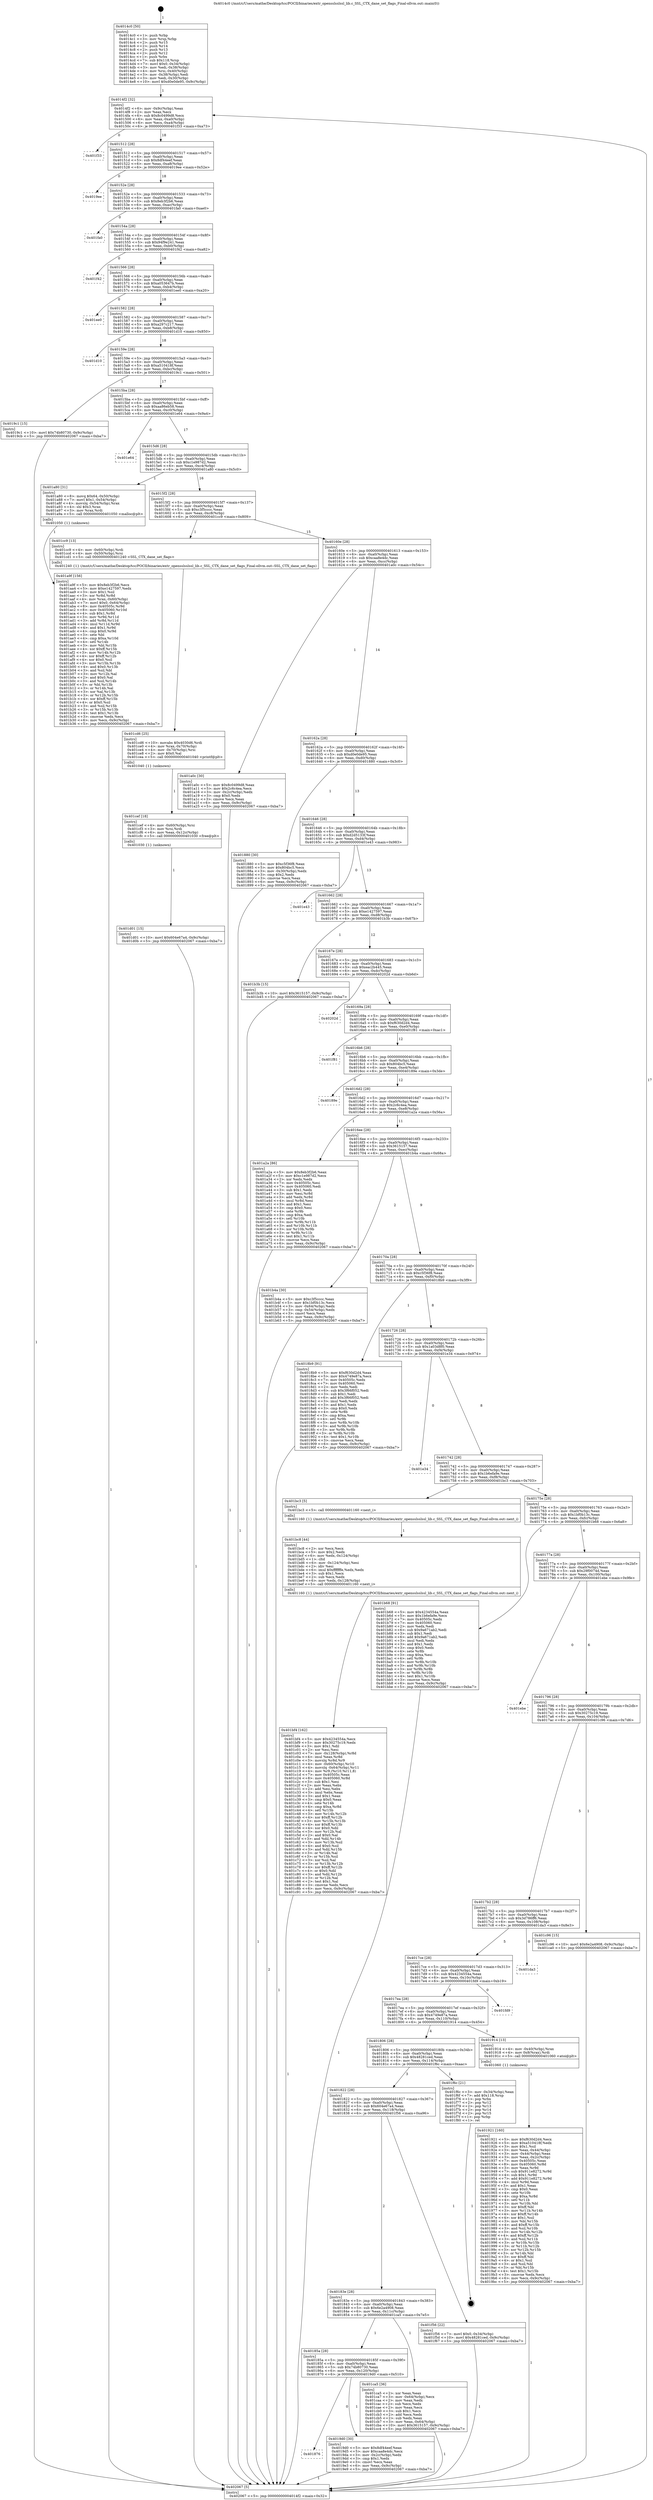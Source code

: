 digraph "0x4014c0" {
  label = "0x4014c0 (/mnt/c/Users/mathe/Desktop/tcc/POCII/binaries/extr_opensslsslssl_lib.c_SSL_CTX_dane_set_flags_Final-ollvm.out::main(0))"
  labelloc = "t"
  node[shape=record]

  Entry [label="",width=0.3,height=0.3,shape=circle,fillcolor=black,style=filled]
  "0x4014f2" [label="{
     0x4014f2 [32]\l
     | [instrs]\l
     &nbsp;&nbsp;0x4014f2 \<+6\>: mov -0x9c(%rbp),%eax\l
     &nbsp;&nbsp;0x4014f8 \<+2\>: mov %eax,%ecx\l
     &nbsp;&nbsp;0x4014fa \<+6\>: sub $0x8c0499d8,%ecx\l
     &nbsp;&nbsp;0x401500 \<+6\>: mov %eax,-0xa0(%rbp)\l
     &nbsp;&nbsp;0x401506 \<+6\>: mov %ecx,-0xa4(%rbp)\l
     &nbsp;&nbsp;0x40150c \<+6\>: je 0000000000401f33 \<main+0xa73\>\l
  }"]
  "0x401f33" [label="{
     0x401f33\l
  }", style=dashed]
  "0x401512" [label="{
     0x401512 [28]\l
     | [instrs]\l
     &nbsp;&nbsp;0x401512 \<+5\>: jmp 0000000000401517 \<main+0x57\>\l
     &nbsp;&nbsp;0x401517 \<+6\>: mov -0xa0(%rbp),%eax\l
     &nbsp;&nbsp;0x40151d \<+5\>: sub $0x8df44eef,%eax\l
     &nbsp;&nbsp;0x401522 \<+6\>: mov %eax,-0xa8(%rbp)\l
     &nbsp;&nbsp;0x401528 \<+6\>: je 00000000004019ee \<main+0x52e\>\l
  }"]
  Exit [label="",width=0.3,height=0.3,shape=circle,fillcolor=black,style=filled,peripheries=2]
  "0x4019ee" [label="{
     0x4019ee\l
  }", style=dashed]
  "0x40152e" [label="{
     0x40152e [28]\l
     | [instrs]\l
     &nbsp;&nbsp;0x40152e \<+5\>: jmp 0000000000401533 \<main+0x73\>\l
     &nbsp;&nbsp;0x401533 \<+6\>: mov -0xa0(%rbp),%eax\l
     &nbsp;&nbsp;0x401539 \<+5\>: sub $0x8eb3f2b6,%eax\l
     &nbsp;&nbsp;0x40153e \<+6\>: mov %eax,-0xac(%rbp)\l
     &nbsp;&nbsp;0x401544 \<+6\>: je 0000000000401fa0 \<main+0xae0\>\l
  }"]
  "0x401d01" [label="{
     0x401d01 [15]\l
     | [instrs]\l
     &nbsp;&nbsp;0x401d01 \<+10\>: movl $0x604e67a4,-0x9c(%rbp)\l
     &nbsp;&nbsp;0x401d0b \<+5\>: jmp 0000000000402067 \<main+0xba7\>\l
  }"]
  "0x401fa0" [label="{
     0x401fa0\l
  }", style=dashed]
  "0x40154a" [label="{
     0x40154a [28]\l
     | [instrs]\l
     &nbsp;&nbsp;0x40154a \<+5\>: jmp 000000000040154f \<main+0x8f\>\l
     &nbsp;&nbsp;0x40154f \<+6\>: mov -0xa0(%rbp),%eax\l
     &nbsp;&nbsp;0x401555 \<+5\>: sub $0x94f9e241,%eax\l
     &nbsp;&nbsp;0x40155a \<+6\>: mov %eax,-0xb0(%rbp)\l
     &nbsp;&nbsp;0x401560 \<+6\>: je 0000000000401f42 \<main+0xa82\>\l
  }"]
  "0x401cef" [label="{
     0x401cef [18]\l
     | [instrs]\l
     &nbsp;&nbsp;0x401cef \<+4\>: mov -0x60(%rbp),%rsi\l
     &nbsp;&nbsp;0x401cf3 \<+3\>: mov %rsi,%rdi\l
     &nbsp;&nbsp;0x401cf6 \<+6\>: mov %eax,-0x12c(%rbp)\l
     &nbsp;&nbsp;0x401cfc \<+5\>: call 0000000000401030 \<free@plt\>\l
     | [calls]\l
     &nbsp;&nbsp;0x401030 \{1\} (unknown)\l
  }"]
  "0x401f42" [label="{
     0x401f42\l
  }", style=dashed]
  "0x401566" [label="{
     0x401566 [28]\l
     | [instrs]\l
     &nbsp;&nbsp;0x401566 \<+5\>: jmp 000000000040156b \<main+0xab\>\l
     &nbsp;&nbsp;0x40156b \<+6\>: mov -0xa0(%rbp),%eax\l
     &nbsp;&nbsp;0x401571 \<+5\>: sub $0xa053647b,%eax\l
     &nbsp;&nbsp;0x401576 \<+6\>: mov %eax,-0xb4(%rbp)\l
     &nbsp;&nbsp;0x40157c \<+6\>: je 0000000000401ee0 \<main+0xa20\>\l
  }"]
  "0x401cd6" [label="{
     0x401cd6 [25]\l
     | [instrs]\l
     &nbsp;&nbsp;0x401cd6 \<+10\>: movabs $0x4030d6,%rdi\l
     &nbsp;&nbsp;0x401ce0 \<+4\>: mov %rax,-0x70(%rbp)\l
     &nbsp;&nbsp;0x401ce4 \<+4\>: mov -0x70(%rbp),%rsi\l
     &nbsp;&nbsp;0x401ce8 \<+2\>: mov $0x0,%al\l
     &nbsp;&nbsp;0x401cea \<+5\>: call 0000000000401040 \<printf@plt\>\l
     | [calls]\l
     &nbsp;&nbsp;0x401040 \{1\} (unknown)\l
  }"]
  "0x401ee0" [label="{
     0x401ee0\l
  }", style=dashed]
  "0x401582" [label="{
     0x401582 [28]\l
     | [instrs]\l
     &nbsp;&nbsp;0x401582 \<+5\>: jmp 0000000000401587 \<main+0xc7\>\l
     &nbsp;&nbsp;0x401587 \<+6\>: mov -0xa0(%rbp),%eax\l
     &nbsp;&nbsp;0x40158d \<+5\>: sub $0xa297c217,%eax\l
     &nbsp;&nbsp;0x401592 \<+6\>: mov %eax,-0xb8(%rbp)\l
     &nbsp;&nbsp;0x401598 \<+6\>: je 0000000000401d10 \<main+0x850\>\l
  }"]
  "0x401bf4" [label="{
     0x401bf4 [162]\l
     | [instrs]\l
     &nbsp;&nbsp;0x401bf4 \<+5\>: mov $0x4234554a,%ecx\l
     &nbsp;&nbsp;0x401bf9 \<+5\>: mov $0x30275c19,%edx\l
     &nbsp;&nbsp;0x401bfe \<+3\>: mov $0x1,%dil\l
     &nbsp;&nbsp;0x401c01 \<+2\>: xor %esi,%esi\l
     &nbsp;&nbsp;0x401c03 \<+7\>: mov -0x128(%rbp),%r8d\l
     &nbsp;&nbsp;0x401c0a \<+4\>: imul %eax,%r8d\l
     &nbsp;&nbsp;0x401c0e \<+3\>: movslq %r8d,%r9\l
     &nbsp;&nbsp;0x401c11 \<+4\>: mov -0x60(%rbp),%r10\l
     &nbsp;&nbsp;0x401c15 \<+4\>: movslq -0x64(%rbp),%r11\l
     &nbsp;&nbsp;0x401c19 \<+4\>: mov %r9,(%r10,%r11,8)\l
     &nbsp;&nbsp;0x401c1d \<+7\>: mov 0x40505c,%eax\l
     &nbsp;&nbsp;0x401c24 \<+8\>: mov 0x405060,%r8d\l
     &nbsp;&nbsp;0x401c2c \<+3\>: sub $0x1,%esi\l
     &nbsp;&nbsp;0x401c2f \<+2\>: mov %eax,%ebx\l
     &nbsp;&nbsp;0x401c31 \<+2\>: add %esi,%ebx\l
     &nbsp;&nbsp;0x401c33 \<+3\>: imul %ebx,%eax\l
     &nbsp;&nbsp;0x401c36 \<+3\>: and $0x1,%eax\l
     &nbsp;&nbsp;0x401c39 \<+3\>: cmp $0x0,%eax\l
     &nbsp;&nbsp;0x401c3c \<+4\>: sete %r14b\l
     &nbsp;&nbsp;0x401c40 \<+4\>: cmp $0xa,%r8d\l
     &nbsp;&nbsp;0x401c44 \<+4\>: setl %r15b\l
     &nbsp;&nbsp;0x401c48 \<+3\>: mov %r14b,%r12b\l
     &nbsp;&nbsp;0x401c4b \<+4\>: xor $0xff,%r12b\l
     &nbsp;&nbsp;0x401c4f \<+3\>: mov %r15b,%r13b\l
     &nbsp;&nbsp;0x401c52 \<+4\>: xor $0xff,%r13b\l
     &nbsp;&nbsp;0x401c56 \<+4\>: xor $0x0,%dil\l
     &nbsp;&nbsp;0x401c5a \<+3\>: mov %r12b,%al\l
     &nbsp;&nbsp;0x401c5d \<+2\>: and $0x0,%al\l
     &nbsp;&nbsp;0x401c5f \<+3\>: and %dil,%r14b\l
     &nbsp;&nbsp;0x401c62 \<+3\>: mov %r13b,%sil\l
     &nbsp;&nbsp;0x401c65 \<+4\>: and $0x0,%sil\l
     &nbsp;&nbsp;0x401c69 \<+3\>: and %dil,%r15b\l
     &nbsp;&nbsp;0x401c6c \<+3\>: or %r14b,%al\l
     &nbsp;&nbsp;0x401c6f \<+3\>: or %r15b,%sil\l
     &nbsp;&nbsp;0x401c72 \<+3\>: xor %sil,%al\l
     &nbsp;&nbsp;0x401c75 \<+3\>: or %r13b,%r12b\l
     &nbsp;&nbsp;0x401c78 \<+4\>: xor $0xff,%r12b\l
     &nbsp;&nbsp;0x401c7c \<+4\>: or $0x0,%dil\l
     &nbsp;&nbsp;0x401c80 \<+3\>: and %dil,%r12b\l
     &nbsp;&nbsp;0x401c83 \<+3\>: or %r12b,%al\l
     &nbsp;&nbsp;0x401c86 \<+2\>: test $0x1,%al\l
     &nbsp;&nbsp;0x401c88 \<+3\>: cmovne %edx,%ecx\l
     &nbsp;&nbsp;0x401c8b \<+6\>: mov %ecx,-0x9c(%rbp)\l
     &nbsp;&nbsp;0x401c91 \<+5\>: jmp 0000000000402067 \<main+0xba7\>\l
  }"]
  "0x401d10" [label="{
     0x401d10\l
  }", style=dashed]
  "0x40159e" [label="{
     0x40159e [28]\l
     | [instrs]\l
     &nbsp;&nbsp;0x40159e \<+5\>: jmp 00000000004015a3 \<main+0xe3\>\l
     &nbsp;&nbsp;0x4015a3 \<+6\>: mov -0xa0(%rbp),%eax\l
     &nbsp;&nbsp;0x4015a9 \<+5\>: sub $0xa510418f,%eax\l
     &nbsp;&nbsp;0x4015ae \<+6\>: mov %eax,-0xbc(%rbp)\l
     &nbsp;&nbsp;0x4015b4 \<+6\>: je 00000000004019c1 \<main+0x501\>\l
  }"]
  "0x401bc8" [label="{
     0x401bc8 [44]\l
     | [instrs]\l
     &nbsp;&nbsp;0x401bc8 \<+2\>: xor %ecx,%ecx\l
     &nbsp;&nbsp;0x401bca \<+5\>: mov $0x2,%edx\l
     &nbsp;&nbsp;0x401bcf \<+6\>: mov %edx,-0x124(%rbp)\l
     &nbsp;&nbsp;0x401bd5 \<+1\>: cltd\l
     &nbsp;&nbsp;0x401bd6 \<+6\>: mov -0x124(%rbp),%esi\l
     &nbsp;&nbsp;0x401bdc \<+2\>: idiv %esi\l
     &nbsp;&nbsp;0x401bde \<+6\>: imul $0xfffffffe,%edx,%edx\l
     &nbsp;&nbsp;0x401be4 \<+3\>: sub $0x1,%ecx\l
     &nbsp;&nbsp;0x401be7 \<+2\>: sub %ecx,%edx\l
     &nbsp;&nbsp;0x401be9 \<+6\>: mov %edx,-0x128(%rbp)\l
     &nbsp;&nbsp;0x401bef \<+5\>: call 0000000000401160 \<next_i\>\l
     | [calls]\l
     &nbsp;&nbsp;0x401160 \{1\} (/mnt/c/Users/mathe/Desktop/tcc/POCII/binaries/extr_opensslsslssl_lib.c_SSL_CTX_dane_set_flags_Final-ollvm.out::next_i)\l
  }"]
  "0x4019c1" [label="{
     0x4019c1 [15]\l
     | [instrs]\l
     &nbsp;&nbsp;0x4019c1 \<+10\>: movl $0x74b80730,-0x9c(%rbp)\l
     &nbsp;&nbsp;0x4019cb \<+5\>: jmp 0000000000402067 \<main+0xba7\>\l
  }"]
  "0x4015ba" [label="{
     0x4015ba [28]\l
     | [instrs]\l
     &nbsp;&nbsp;0x4015ba \<+5\>: jmp 00000000004015bf \<main+0xff\>\l
     &nbsp;&nbsp;0x4015bf \<+6\>: mov -0xa0(%rbp),%eax\l
     &nbsp;&nbsp;0x4015c5 \<+5\>: sub $0xaa86eb58,%eax\l
     &nbsp;&nbsp;0x4015ca \<+6\>: mov %eax,-0xc0(%rbp)\l
     &nbsp;&nbsp;0x4015d0 \<+6\>: je 0000000000401e64 \<main+0x9a4\>\l
  }"]
  "0x401a9f" [label="{
     0x401a9f [156]\l
     | [instrs]\l
     &nbsp;&nbsp;0x401a9f \<+5\>: mov $0x8eb3f2b6,%ecx\l
     &nbsp;&nbsp;0x401aa4 \<+5\>: mov $0xe1427597,%edx\l
     &nbsp;&nbsp;0x401aa9 \<+3\>: mov $0x1,%sil\l
     &nbsp;&nbsp;0x401aac \<+3\>: xor %r8d,%r8d\l
     &nbsp;&nbsp;0x401aaf \<+4\>: mov %rax,-0x60(%rbp)\l
     &nbsp;&nbsp;0x401ab3 \<+7\>: movl $0x0,-0x64(%rbp)\l
     &nbsp;&nbsp;0x401aba \<+8\>: mov 0x40505c,%r9d\l
     &nbsp;&nbsp;0x401ac2 \<+8\>: mov 0x405060,%r10d\l
     &nbsp;&nbsp;0x401aca \<+4\>: sub $0x1,%r8d\l
     &nbsp;&nbsp;0x401ace \<+3\>: mov %r9d,%r11d\l
     &nbsp;&nbsp;0x401ad1 \<+3\>: add %r8d,%r11d\l
     &nbsp;&nbsp;0x401ad4 \<+4\>: imul %r11d,%r9d\l
     &nbsp;&nbsp;0x401ad8 \<+4\>: and $0x1,%r9d\l
     &nbsp;&nbsp;0x401adc \<+4\>: cmp $0x0,%r9d\l
     &nbsp;&nbsp;0x401ae0 \<+3\>: sete %bl\l
     &nbsp;&nbsp;0x401ae3 \<+4\>: cmp $0xa,%r10d\l
     &nbsp;&nbsp;0x401ae7 \<+4\>: setl %r14b\l
     &nbsp;&nbsp;0x401aeb \<+3\>: mov %bl,%r15b\l
     &nbsp;&nbsp;0x401aee \<+4\>: xor $0xff,%r15b\l
     &nbsp;&nbsp;0x401af2 \<+3\>: mov %r14b,%r12b\l
     &nbsp;&nbsp;0x401af5 \<+4\>: xor $0xff,%r12b\l
     &nbsp;&nbsp;0x401af9 \<+4\>: xor $0x0,%sil\l
     &nbsp;&nbsp;0x401afd \<+3\>: mov %r15b,%r13b\l
     &nbsp;&nbsp;0x401b00 \<+4\>: and $0x0,%r13b\l
     &nbsp;&nbsp;0x401b04 \<+3\>: and %sil,%bl\l
     &nbsp;&nbsp;0x401b07 \<+3\>: mov %r12b,%al\l
     &nbsp;&nbsp;0x401b0a \<+2\>: and $0x0,%al\l
     &nbsp;&nbsp;0x401b0c \<+3\>: and %sil,%r14b\l
     &nbsp;&nbsp;0x401b0f \<+3\>: or %bl,%r13b\l
     &nbsp;&nbsp;0x401b12 \<+3\>: or %r14b,%al\l
     &nbsp;&nbsp;0x401b15 \<+3\>: xor %al,%r13b\l
     &nbsp;&nbsp;0x401b18 \<+3\>: or %r12b,%r15b\l
     &nbsp;&nbsp;0x401b1b \<+4\>: xor $0xff,%r15b\l
     &nbsp;&nbsp;0x401b1f \<+4\>: or $0x0,%sil\l
     &nbsp;&nbsp;0x401b23 \<+3\>: and %sil,%r15b\l
     &nbsp;&nbsp;0x401b26 \<+3\>: or %r15b,%r13b\l
     &nbsp;&nbsp;0x401b29 \<+4\>: test $0x1,%r13b\l
     &nbsp;&nbsp;0x401b2d \<+3\>: cmovne %edx,%ecx\l
     &nbsp;&nbsp;0x401b30 \<+6\>: mov %ecx,-0x9c(%rbp)\l
     &nbsp;&nbsp;0x401b36 \<+5\>: jmp 0000000000402067 \<main+0xba7\>\l
  }"]
  "0x401e64" [label="{
     0x401e64\l
  }", style=dashed]
  "0x4015d6" [label="{
     0x4015d6 [28]\l
     | [instrs]\l
     &nbsp;&nbsp;0x4015d6 \<+5\>: jmp 00000000004015db \<main+0x11b\>\l
     &nbsp;&nbsp;0x4015db \<+6\>: mov -0xa0(%rbp),%eax\l
     &nbsp;&nbsp;0x4015e1 \<+5\>: sub $0xc1e987d2,%eax\l
     &nbsp;&nbsp;0x4015e6 \<+6\>: mov %eax,-0xc4(%rbp)\l
     &nbsp;&nbsp;0x4015ec \<+6\>: je 0000000000401a80 \<main+0x5c0\>\l
  }"]
  "0x401876" [label="{
     0x401876\l
  }", style=dashed]
  "0x401a80" [label="{
     0x401a80 [31]\l
     | [instrs]\l
     &nbsp;&nbsp;0x401a80 \<+8\>: movq $0x64,-0x50(%rbp)\l
     &nbsp;&nbsp;0x401a88 \<+7\>: movl $0x1,-0x54(%rbp)\l
     &nbsp;&nbsp;0x401a8f \<+4\>: movslq -0x54(%rbp),%rax\l
     &nbsp;&nbsp;0x401a93 \<+4\>: shl $0x3,%rax\l
     &nbsp;&nbsp;0x401a97 \<+3\>: mov %rax,%rdi\l
     &nbsp;&nbsp;0x401a9a \<+5\>: call 0000000000401050 \<malloc@plt\>\l
     | [calls]\l
     &nbsp;&nbsp;0x401050 \{1\} (unknown)\l
  }"]
  "0x4015f2" [label="{
     0x4015f2 [28]\l
     | [instrs]\l
     &nbsp;&nbsp;0x4015f2 \<+5\>: jmp 00000000004015f7 \<main+0x137\>\l
     &nbsp;&nbsp;0x4015f7 \<+6\>: mov -0xa0(%rbp),%eax\l
     &nbsp;&nbsp;0x4015fd \<+5\>: sub $0xc3f5cccc,%eax\l
     &nbsp;&nbsp;0x401602 \<+6\>: mov %eax,-0xc8(%rbp)\l
     &nbsp;&nbsp;0x401608 \<+6\>: je 0000000000401cc9 \<main+0x809\>\l
  }"]
  "0x4019d0" [label="{
     0x4019d0 [30]\l
     | [instrs]\l
     &nbsp;&nbsp;0x4019d0 \<+5\>: mov $0x8df44eef,%eax\l
     &nbsp;&nbsp;0x4019d5 \<+5\>: mov $0xcaa8e4dc,%ecx\l
     &nbsp;&nbsp;0x4019da \<+3\>: mov -0x2c(%rbp),%edx\l
     &nbsp;&nbsp;0x4019dd \<+3\>: cmp $0x1,%edx\l
     &nbsp;&nbsp;0x4019e0 \<+3\>: cmovl %ecx,%eax\l
     &nbsp;&nbsp;0x4019e3 \<+6\>: mov %eax,-0x9c(%rbp)\l
     &nbsp;&nbsp;0x4019e9 \<+5\>: jmp 0000000000402067 \<main+0xba7\>\l
  }"]
  "0x401cc9" [label="{
     0x401cc9 [13]\l
     | [instrs]\l
     &nbsp;&nbsp;0x401cc9 \<+4\>: mov -0x60(%rbp),%rdi\l
     &nbsp;&nbsp;0x401ccd \<+4\>: mov -0x50(%rbp),%rsi\l
     &nbsp;&nbsp;0x401cd1 \<+5\>: call 0000000000401240 \<SSL_CTX_dane_set_flags\>\l
     | [calls]\l
     &nbsp;&nbsp;0x401240 \{1\} (/mnt/c/Users/mathe/Desktop/tcc/POCII/binaries/extr_opensslsslssl_lib.c_SSL_CTX_dane_set_flags_Final-ollvm.out::SSL_CTX_dane_set_flags)\l
  }"]
  "0x40160e" [label="{
     0x40160e [28]\l
     | [instrs]\l
     &nbsp;&nbsp;0x40160e \<+5\>: jmp 0000000000401613 \<main+0x153\>\l
     &nbsp;&nbsp;0x401613 \<+6\>: mov -0xa0(%rbp),%eax\l
     &nbsp;&nbsp;0x401619 \<+5\>: sub $0xcaa8e4dc,%eax\l
     &nbsp;&nbsp;0x40161e \<+6\>: mov %eax,-0xcc(%rbp)\l
     &nbsp;&nbsp;0x401624 \<+6\>: je 0000000000401a0c \<main+0x54c\>\l
  }"]
  "0x40185a" [label="{
     0x40185a [28]\l
     | [instrs]\l
     &nbsp;&nbsp;0x40185a \<+5\>: jmp 000000000040185f \<main+0x39f\>\l
     &nbsp;&nbsp;0x40185f \<+6\>: mov -0xa0(%rbp),%eax\l
     &nbsp;&nbsp;0x401865 \<+5\>: sub $0x74b80730,%eax\l
     &nbsp;&nbsp;0x40186a \<+6\>: mov %eax,-0x120(%rbp)\l
     &nbsp;&nbsp;0x401870 \<+6\>: je 00000000004019d0 \<main+0x510\>\l
  }"]
  "0x401a0c" [label="{
     0x401a0c [30]\l
     | [instrs]\l
     &nbsp;&nbsp;0x401a0c \<+5\>: mov $0x8c0499d8,%eax\l
     &nbsp;&nbsp;0x401a11 \<+5\>: mov $0x2c6c4ea,%ecx\l
     &nbsp;&nbsp;0x401a16 \<+3\>: mov -0x2c(%rbp),%edx\l
     &nbsp;&nbsp;0x401a19 \<+3\>: cmp $0x0,%edx\l
     &nbsp;&nbsp;0x401a1c \<+3\>: cmove %ecx,%eax\l
     &nbsp;&nbsp;0x401a1f \<+6\>: mov %eax,-0x9c(%rbp)\l
     &nbsp;&nbsp;0x401a25 \<+5\>: jmp 0000000000402067 \<main+0xba7\>\l
  }"]
  "0x40162a" [label="{
     0x40162a [28]\l
     | [instrs]\l
     &nbsp;&nbsp;0x40162a \<+5\>: jmp 000000000040162f \<main+0x16f\>\l
     &nbsp;&nbsp;0x40162f \<+6\>: mov -0xa0(%rbp),%eax\l
     &nbsp;&nbsp;0x401635 \<+5\>: sub $0xd0e0de95,%eax\l
     &nbsp;&nbsp;0x40163a \<+6\>: mov %eax,-0xd0(%rbp)\l
     &nbsp;&nbsp;0x401640 \<+6\>: je 0000000000401880 \<main+0x3c0\>\l
  }"]
  "0x401ca5" [label="{
     0x401ca5 [36]\l
     | [instrs]\l
     &nbsp;&nbsp;0x401ca5 \<+2\>: xor %eax,%eax\l
     &nbsp;&nbsp;0x401ca7 \<+3\>: mov -0x64(%rbp),%ecx\l
     &nbsp;&nbsp;0x401caa \<+2\>: mov %eax,%edx\l
     &nbsp;&nbsp;0x401cac \<+2\>: sub %ecx,%edx\l
     &nbsp;&nbsp;0x401cae \<+2\>: mov %eax,%ecx\l
     &nbsp;&nbsp;0x401cb0 \<+3\>: sub $0x1,%ecx\l
     &nbsp;&nbsp;0x401cb3 \<+2\>: add %ecx,%edx\l
     &nbsp;&nbsp;0x401cb5 \<+2\>: sub %edx,%eax\l
     &nbsp;&nbsp;0x401cb7 \<+3\>: mov %eax,-0x64(%rbp)\l
     &nbsp;&nbsp;0x401cba \<+10\>: movl $0x3615157,-0x9c(%rbp)\l
     &nbsp;&nbsp;0x401cc4 \<+5\>: jmp 0000000000402067 \<main+0xba7\>\l
  }"]
  "0x401880" [label="{
     0x401880 [30]\l
     | [instrs]\l
     &nbsp;&nbsp;0x401880 \<+5\>: mov $0xc5f36f8,%eax\l
     &nbsp;&nbsp;0x401885 \<+5\>: mov $0x804bc5,%ecx\l
     &nbsp;&nbsp;0x40188a \<+3\>: mov -0x30(%rbp),%edx\l
     &nbsp;&nbsp;0x40188d \<+3\>: cmp $0x2,%edx\l
     &nbsp;&nbsp;0x401890 \<+3\>: cmovne %ecx,%eax\l
     &nbsp;&nbsp;0x401893 \<+6\>: mov %eax,-0x9c(%rbp)\l
     &nbsp;&nbsp;0x401899 \<+5\>: jmp 0000000000402067 \<main+0xba7\>\l
  }"]
  "0x401646" [label="{
     0x401646 [28]\l
     | [instrs]\l
     &nbsp;&nbsp;0x401646 \<+5\>: jmp 000000000040164b \<main+0x18b\>\l
     &nbsp;&nbsp;0x40164b \<+6\>: mov -0xa0(%rbp),%eax\l
     &nbsp;&nbsp;0x401651 \<+5\>: sub $0xd2d5133f,%eax\l
     &nbsp;&nbsp;0x401656 \<+6\>: mov %eax,-0xd4(%rbp)\l
     &nbsp;&nbsp;0x40165c \<+6\>: je 0000000000401e43 \<main+0x983\>\l
  }"]
  "0x402067" [label="{
     0x402067 [5]\l
     | [instrs]\l
     &nbsp;&nbsp;0x402067 \<+5\>: jmp 00000000004014f2 \<main+0x32\>\l
  }"]
  "0x4014c0" [label="{
     0x4014c0 [50]\l
     | [instrs]\l
     &nbsp;&nbsp;0x4014c0 \<+1\>: push %rbp\l
     &nbsp;&nbsp;0x4014c1 \<+3\>: mov %rsp,%rbp\l
     &nbsp;&nbsp;0x4014c4 \<+2\>: push %r15\l
     &nbsp;&nbsp;0x4014c6 \<+2\>: push %r14\l
     &nbsp;&nbsp;0x4014c8 \<+2\>: push %r13\l
     &nbsp;&nbsp;0x4014ca \<+2\>: push %r12\l
     &nbsp;&nbsp;0x4014cc \<+1\>: push %rbx\l
     &nbsp;&nbsp;0x4014cd \<+7\>: sub $0x118,%rsp\l
     &nbsp;&nbsp;0x4014d4 \<+7\>: movl $0x0,-0x34(%rbp)\l
     &nbsp;&nbsp;0x4014db \<+3\>: mov %edi,-0x38(%rbp)\l
     &nbsp;&nbsp;0x4014de \<+4\>: mov %rsi,-0x40(%rbp)\l
     &nbsp;&nbsp;0x4014e2 \<+3\>: mov -0x38(%rbp),%edi\l
     &nbsp;&nbsp;0x4014e5 \<+3\>: mov %edi,-0x30(%rbp)\l
     &nbsp;&nbsp;0x4014e8 \<+10\>: movl $0xd0e0de95,-0x9c(%rbp)\l
  }"]
  "0x40183e" [label="{
     0x40183e [28]\l
     | [instrs]\l
     &nbsp;&nbsp;0x40183e \<+5\>: jmp 0000000000401843 \<main+0x383\>\l
     &nbsp;&nbsp;0x401843 \<+6\>: mov -0xa0(%rbp),%eax\l
     &nbsp;&nbsp;0x401849 \<+5\>: sub $0x6e2a4908,%eax\l
     &nbsp;&nbsp;0x40184e \<+6\>: mov %eax,-0x11c(%rbp)\l
     &nbsp;&nbsp;0x401854 \<+6\>: je 0000000000401ca5 \<main+0x7e5\>\l
  }"]
  "0x401e43" [label="{
     0x401e43\l
  }", style=dashed]
  "0x401662" [label="{
     0x401662 [28]\l
     | [instrs]\l
     &nbsp;&nbsp;0x401662 \<+5\>: jmp 0000000000401667 \<main+0x1a7\>\l
     &nbsp;&nbsp;0x401667 \<+6\>: mov -0xa0(%rbp),%eax\l
     &nbsp;&nbsp;0x40166d \<+5\>: sub $0xe1427597,%eax\l
     &nbsp;&nbsp;0x401672 \<+6\>: mov %eax,-0xd8(%rbp)\l
     &nbsp;&nbsp;0x401678 \<+6\>: je 0000000000401b3b \<main+0x67b\>\l
  }"]
  "0x401f56" [label="{
     0x401f56 [22]\l
     | [instrs]\l
     &nbsp;&nbsp;0x401f56 \<+7\>: movl $0x0,-0x34(%rbp)\l
     &nbsp;&nbsp;0x401f5d \<+10\>: movl $0x48281ced,-0x9c(%rbp)\l
     &nbsp;&nbsp;0x401f67 \<+5\>: jmp 0000000000402067 \<main+0xba7\>\l
  }"]
  "0x401b3b" [label="{
     0x401b3b [15]\l
     | [instrs]\l
     &nbsp;&nbsp;0x401b3b \<+10\>: movl $0x3615157,-0x9c(%rbp)\l
     &nbsp;&nbsp;0x401b45 \<+5\>: jmp 0000000000402067 \<main+0xba7\>\l
  }"]
  "0x40167e" [label="{
     0x40167e [28]\l
     | [instrs]\l
     &nbsp;&nbsp;0x40167e \<+5\>: jmp 0000000000401683 \<main+0x1c3\>\l
     &nbsp;&nbsp;0x401683 \<+6\>: mov -0xa0(%rbp),%eax\l
     &nbsp;&nbsp;0x401689 \<+5\>: sub $0xeac2b445,%eax\l
     &nbsp;&nbsp;0x40168e \<+6\>: mov %eax,-0xdc(%rbp)\l
     &nbsp;&nbsp;0x401694 \<+6\>: je 000000000040202d \<main+0xb6d\>\l
  }"]
  "0x401822" [label="{
     0x401822 [28]\l
     | [instrs]\l
     &nbsp;&nbsp;0x401822 \<+5\>: jmp 0000000000401827 \<main+0x367\>\l
     &nbsp;&nbsp;0x401827 \<+6\>: mov -0xa0(%rbp),%eax\l
     &nbsp;&nbsp;0x40182d \<+5\>: sub $0x604e67a4,%eax\l
     &nbsp;&nbsp;0x401832 \<+6\>: mov %eax,-0x118(%rbp)\l
     &nbsp;&nbsp;0x401838 \<+6\>: je 0000000000401f56 \<main+0xa96\>\l
  }"]
  "0x40202d" [label="{
     0x40202d\l
  }", style=dashed]
  "0x40169a" [label="{
     0x40169a [28]\l
     | [instrs]\l
     &nbsp;&nbsp;0x40169a \<+5\>: jmp 000000000040169f \<main+0x1df\>\l
     &nbsp;&nbsp;0x40169f \<+6\>: mov -0xa0(%rbp),%eax\l
     &nbsp;&nbsp;0x4016a5 \<+5\>: sub $0xf630d2d4,%eax\l
     &nbsp;&nbsp;0x4016aa \<+6\>: mov %eax,-0xe0(%rbp)\l
     &nbsp;&nbsp;0x4016b0 \<+6\>: je 0000000000401f81 \<main+0xac1\>\l
  }"]
  "0x401f6c" [label="{
     0x401f6c [21]\l
     | [instrs]\l
     &nbsp;&nbsp;0x401f6c \<+3\>: mov -0x34(%rbp),%eax\l
     &nbsp;&nbsp;0x401f6f \<+7\>: add $0x118,%rsp\l
     &nbsp;&nbsp;0x401f76 \<+1\>: pop %rbx\l
     &nbsp;&nbsp;0x401f77 \<+2\>: pop %r12\l
     &nbsp;&nbsp;0x401f79 \<+2\>: pop %r13\l
     &nbsp;&nbsp;0x401f7b \<+2\>: pop %r14\l
     &nbsp;&nbsp;0x401f7d \<+2\>: pop %r15\l
     &nbsp;&nbsp;0x401f7f \<+1\>: pop %rbp\l
     &nbsp;&nbsp;0x401f80 \<+1\>: ret\l
  }"]
  "0x401f81" [label="{
     0x401f81\l
  }", style=dashed]
  "0x4016b6" [label="{
     0x4016b6 [28]\l
     | [instrs]\l
     &nbsp;&nbsp;0x4016b6 \<+5\>: jmp 00000000004016bb \<main+0x1fb\>\l
     &nbsp;&nbsp;0x4016bb \<+6\>: mov -0xa0(%rbp),%eax\l
     &nbsp;&nbsp;0x4016c1 \<+5\>: sub $0x804bc5,%eax\l
     &nbsp;&nbsp;0x4016c6 \<+6\>: mov %eax,-0xe4(%rbp)\l
     &nbsp;&nbsp;0x4016cc \<+6\>: je 000000000040189e \<main+0x3de\>\l
  }"]
  "0x401921" [label="{
     0x401921 [160]\l
     | [instrs]\l
     &nbsp;&nbsp;0x401921 \<+5\>: mov $0xf630d2d4,%ecx\l
     &nbsp;&nbsp;0x401926 \<+5\>: mov $0xa510418f,%edx\l
     &nbsp;&nbsp;0x40192b \<+3\>: mov $0x1,%sil\l
     &nbsp;&nbsp;0x40192e \<+3\>: mov %eax,-0x44(%rbp)\l
     &nbsp;&nbsp;0x401931 \<+3\>: mov -0x44(%rbp),%eax\l
     &nbsp;&nbsp;0x401934 \<+3\>: mov %eax,-0x2c(%rbp)\l
     &nbsp;&nbsp;0x401937 \<+7\>: mov 0x40505c,%eax\l
     &nbsp;&nbsp;0x40193e \<+8\>: mov 0x405060,%r8d\l
     &nbsp;&nbsp;0x401946 \<+3\>: mov %eax,%r9d\l
     &nbsp;&nbsp;0x401949 \<+7\>: sub $0x911e8272,%r9d\l
     &nbsp;&nbsp;0x401950 \<+4\>: sub $0x1,%r9d\l
     &nbsp;&nbsp;0x401954 \<+7\>: add $0x911e8272,%r9d\l
     &nbsp;&nbsp;0x40195b \<+4\>: imul %r9d,%eax\l
     &nbsp;&nbsp;0x40195f \<+3\>: and $0x1,%eax\l
     &nbsp;&nbsp;0x401962 \<+3\>: cmp $0x0,%eax\l
     &nbsp;&nbsp;0x401965 \<+4\>: sete %r10b\l
     &nbsp;&nbsp;0x401969 \<+4\>: cmp $0xa,%r8d\l
     &nbsp;&nbsp;0x40196d \<+4\>: setl %r11b\l
     &nbsp;&nbsp;0x401971 \<+3\>: mov %r10b,%bl\l
     &nbsp;&nbsp;0x401974 \<+3\>: xor $0xff,%bl\l
     &nbsp;&nbsp;0x401977 \<+3\>: mov %r11b,%r14b\l
     &nbsp;&nbsp;0x40197a \<+4\>: xor $0xff,%r14b\l
     &nbsp;&nbsp;0x40197e \<+4\>: xor $0x1,%sil\l
     &nbsp;&nbsp;0x401982 \<+3\>: mov %bl,%r15b\l
     &nbsp;&nbsp;0x401985 \<+4\>: and $0xff,%r15b\l
     &nbsp;&nbsp;0x401989 \<+3\>: and %sil,%r10b\l
     &nbsp;&nbsp;0x40198c \<+3\>: mov %r14b,%r12b\l
     &nbsp;&nbsp;0x40198f \<+4\>: and $0xff,%r12b\l
     &nbsp;&nbsp;0x401993 \<+3\>: and %sil,%r11b\l
     &nbsp;&nbsp;0x401996 \<+3\>: or %r10b,%r15b\l
     &nbsp;&nbsp;0x401999 \<+3\>: or %r11b,%r12b\l
     &nbsp;&nbsp;0x40199c \<+3\>: xor %r12b,%r15b\l
     &nbsp;&nbsp;0x40199f \<+3\>: or %r14b,%bl\l
     &nbsp;&nbsp;0x4019a2 \<+3\>: xor $0xff,%bl\l
     &nbsp;&nbsp;0x4019a5 \<+4\>: or $0x1,%sil\l
     &nbsp;&nbsp;0x4019a9 \<+3\>: and %sil,%bl\l
     &nbsp;&nbsp;0x4019ac \<+3\>: or %bl,%r15b\l
     &nbsp;&nbsp;0x4019af \<+4\>: test $0x1,%r15b\l
     &nbsp;&nbsp;0x4019b3 \<+3\>: cmovne %edx,%ecx\l
     &nbsp;&nbsp;0x4019b6 \<+6\>: mov %ecx,-0x9c(%rbp)\l
     &nbsp;&nbsp;0x4019bc \<+5\>: jmp 0000000000402067 \<main+0xba7\>\l
  }"]
  "0x40189e" [label="{
     0x40189e\l
  }", style=dashed]
  "0x4016d2" [label="{
     0x4016d2 [28]\l
     | [instrs]\l
     &nbsp;&nbsp;0x4016d2 \<+5\>: jmp 00000000004016d7 \<main+0x217\>\l
     &nbsp;&nbsp;0x4016d7 \<+6\>: mov -0xa0(%rbp),%eax\l
     &nbsp;&nbsp;0x4016dd \<+5\>: sub $0x2c6c4ea,%eax\l
     &nbsp;&nbsp;0x4016e2 \<+6\>: mov %eax,-0xe8(%rbp)\l
     &nbsp;&nbsp;0x4016e8 \<+6\>: je 0000000000401a2a \<main+0x56a\>\l
  }"]
  "0x401806" [label="{
     0x401806 [28]\l
     | [instrs]\l
     &nbsp;&nbsp;0x401806 \<+5\>: jmp 000000000040180b \<main+0x34b\>\l
     &nbsp;&nbsp;0x40180b \<+6\>: mov -0xa0(%rbp),%eax\l
     &nbsp;&nbsp;0x401811 \<+5\>: sub $0x48281ced,%eax\l
     &nbsp;&nbsp;0x401816 \<+6\>: mov %eax,-0x114(%rbp)\l
     &nbsp;&nbsp;0x40181c \<+6\>: je 0000000000401f6c \<main+0xaac\>\l
  }"]
  "0x401a2a" [label="{
     0x401a2a [86]\l
     | [instrs]\l
     &nbsp;&nbsp;0x401a2a \<+5\>: mov $0x8eb3f2b6,%eax\l
     &nbsp;&nbsp;0x401a2f \<+5\>: mov $0xc1e987d2,%ecx\l
     &nbsp;&nbsp;0x401a34 \<+2\>: xor %edx,%edx\l
     &nbsp;&nbsp;0x401a36 \<+7\>: mov 0x40505c,%esi\l
     &nbsp;&nbsp;0x401a3d \<+7\>: mov 0x405060,%edi\l
     &nbsp;&nbsp;0x401a44 \<+3\>: sub $0x1,%edx\l
     &nbsp;&nbsp;0x401a47 \<+3\>: mov %esi,%r8d\l
     &nbsp;&nbsp;0x401a4a \<+3\>: add %edx,%r8d\l
     &nbsp;&nbsp;0x401a4d \<+4\>: imul %r8d,%esi\l
     &nbsp;&nbsp;0x401a51 \<+3\>: and $0x1,%esi\l
     &nbsp;&nbsp;0x401a54 \<+3\>: cmp $0x0,%esi\l
     &nbsp;&nbsp;0x401a57 \<+4\>: sete %r9b\l
     &nbsp;&nbsp;0x401a5b \<+3\>: cmp $0xa,%edi\l
     &nbsp;&nbsp;0x401a5e \<+4\>: setl %r10b\l
     &nbsp;&nbsp;0x401a62 \<+3\>: mov %r9b,%r11b\l
     &nbsp;&nbsp;0x401a65 \<+3\>: and %r10b,%r11b\l
     &nbsp;&nbsp;0x401a68 \<+3\>: xor %r10b,%r9b\l
     &nbsp;&nbsp;0x401a6b \<+3\>: or %r9b,%r11b\l
     &nbsp;&nbsp;0x401a6e \<+4\>: test $0x1,%r11b\l
     &nbsp;&nbsp;0x401a72 \<+3\>: cmovne %ecx,%eax\l
     &nbsp;&nbsp;0x401a75 \<+6\>: mov %eax,-0x9c(%rbp)\l
     &nbsp;&nbsp;0x401a7b \<+5\>: jmp 0000000000402067 \<main+0xba7\>\l
  }"]
  "0x4016ee" [label="{
     0x4016ee [28]\l
     | [instrs]\l
     &nbsp;&nbsp;0x4016ee \<+5\>: jmp 00000000004016f3 \<main+0x233\>\l
     &nbsp;&nbsp;0x4016f3 \<+6\>: mov -0xa0(%rbp),%eax\l
     &nbsp;&nbsp;0x4016f9 \<+5\>: sub $0x3615157,%eax\l
     &nbsp;&nbsp;0x4016fe \<+6\>: mov %eax,-0xec(%rbp)\l
     &nbsp;&nbsp;0x401704 \<+6\>: je 0000000000401b4a \<main+0x68a\>\l
  }"]
  "0x401914" [label="{
     0x401914 [13]\l
     | [instrs]\l
     &nbsp;&nbsp;0x401914 \<+4\>: mov -0x40(%rbp),%rax\l
     &nbsp;&nbsp;0x401918 \<+4\>: mov 0x8(%rax),%rdi\l
     &nbsp;&nbsp;0x40191c \<+5\>: call 0000000000401060 \<atoi@plt\>\l
     | [calls]\l
     &nbsp;&nbsp;0x401060 \{1\} (unknown)\l
  }"]
  "0x401b4a" [label="{
     0x401b4a [30]\l
     | [instrs]\l
     &nbsp;&nbsp;0x401b4a \<+5\>: mov $0xc3f5cccc,%eax\l
     &nbsp;&nbsp;0x401b4f \<+5\>: mov $0x1bf0b13c,%ecx\l
     &nbsp;&nbsp;0x401b54 \<+3\>: mov -0x64(%rbp),%edx\l
     &nbsp;&nbsp;0x401b57 \<+3\>: cmp -0x54(%rbp),%edx\l
     &nbsp;&nbsp;0x401b5a \<+3\>: cmovl %ecx,%eax\l
     &nbsp;&nbsp;0x401b5d \<+6\>: mov %eax,-0x9c(%rbp)\l
     &nbsp;&nbsp;0x401b63 \<+5\>: jmp 0000000000402067 \<main+0xba7\>\l
  }"]
  "0x40170a" [label="{
     0x40170a [28]\l
     | [instrs]\l
     &nbsp;&nbsp;0x40170a \<+5\>: jmp 000000000040170f \<main+0x24f\>\l
     &nbsp;&nbsp;0x40170f \<+6\>: mov -0xa0(%rbp),%eax\l
     &nbsp;&nbsp;0x401715 \<+5\>: sub $0xc5f36f8,%eax\l
     &nbsp;&nbsp;0x40171a \<+6\>: mov %eax,-0xf0(%rbp)\l
     &nbsp;&nbsp;0x401720 \<+6\>: je 00000000004018b9 \<main+0x3f9\>\l
  }"]
  "0x4017ea" [label="{
     0x4017ea [28]\l
     | [instrs]\l
     &nbsp;&nbsp;0x4017ea \<+5\>: jmp 00000000004017ef \<main+0x32f\>\l
     &nbsp;&nbsp;0x4017ef \<+6\>: mov -0xa0(%rbp),%eax\l
     &nbsp;&nbsp;0x4017f5 \<+5\>: sub $0x4749e87a,%eax\l
     &nbsp;&nbsp;0x4017fa \<+6\>: mov %eax,-0x110(%rbp)\l
     &nbsp;&nbsp;0x401800 \<+6\>: je 0000000000401914 \<main+0x454\>\l
  }"]
  "0x4018b9" [label="{
     0x4018b9 [91]\l
     | [instrs]\l
     &nbsp;&nbsp;0x4018b9 \<+5\>: mov $0xf630d2d4,%eax\l
     &nbsp;&nbsp;0x4018be \<+5\>: mov $0x4749e87a,%ecx\l
     &nbsp;&nbsp;0x4018c3 \<+7\>: mov 0x40505c,%edx\l
     &nbsp;&nbsp;0x4018ca \<+7\>: mov 0x405060,%esi\l
     &nbsp;&nbsp;0x4018d1 \<+2\>: mov %edx,%edi\l
     &nbsp;&nbsp;0x4018d3 \<+6\>: sub $0x3f66f052,%edi\l
     &nbsp;&nbsp;0x4018d9 \<+3\>: sub $0x1,%edi\l
     &nbsp;&nbsp;0x4018dc \<+6\>: add $0x3f66f052,%edi\l
     &nbsp;&nbsp;0x4018e2 \<+3\>: imul %edi,%edx\l
     &nbsp;&nbsp;0x4018e5 \<+3\>: and $0x1,%edx\l
     &nbsp;&nbsp;0x4018e8 \<+3\>: cmp $0x0,%edx\l
     &nbsp;&nbsp;0x4018eb \<+4\>: sete %r8b\l
     &nbsp;&nbsp;0x4018ef \<+3\>: cmp $0xa,%esi\l
     &nbsp;&nbsp;0x4018f2 \<+4\>: setl %r9b\l
     &nbsp;&nbsp;0x4018f6 \<+3\>: mov %r8b,%r10b\l
     &nbsp;&nbsp;0x4018f9 \<+3\>: and %r9b,%r10b\l
     &nbsp;&nbsp;0x4018fc \<+3\>: xor %r9b,%r8b\l
     &nbsp;&nbsp;0x4018ff \<+3\>: or %r8b,%r10b\l
     &nbsp;&nbsp;0x401902 \<+4\>: test $0x1,%r10b\l
     &nbsp;&nbsp;0x401906 \<+3\>: cmovne %ecx,%eax\l
     &nbsp;&nbsp;0x401909 \<+6\>: mov %eax,-0x9c(%rbp)\l
     &nbsp;&nbsp;0x40190f \<+5\>: jmp 0000000000402067 \<main+0xba7\>\l
  }"]
  "0x401726" [label="{
     0x401726 [28]\l
     | [instrs]\l
     &nbsp;&nbsp;0x401726 \<+5\>: jmp 000000000040172b \<main+0x26b\>\l
     &nbsp;&nbsp;0x40172b \<+6\>: mov -0xa0(%rbp),%eax\l
     &nbsp;&nbsp;0x401731 \<+5\>: sub $0x1a03d8f0,%eax\l
     &nbsp;&nbsp;0x401736 \<+6\>: mov %eax,-0xf4(%rbp)\l
     &nbsp;&nbsp;0x40173c \<+6\>: je 0000000000401e34 \<main+0x974\>\l
  }"]
  "0x401fd9" [label="{
     0x401fd9\l
  }", style=dashed]
  "0x401e34" [label="{
     0x401e34\l
  }", style=dashed]
  "0x401742" [label="{
     0x401742 [28]\l
     | [instrs]\l
     &nbsp;&nbsp;0x401742 \<+5\>: jmp 0000000000401747 \<main+0x287\>\l
     &nbsp;&nbsp;0x401747 \<+6\>: mov -0xa0(%rbp),%eax\l
     &nbsp;&nbsp;0x40174d \<+5\>: sub $0x1b6efa9e,%eax\l
     &nbsp;&nbsp;0x401752 \<+6\>: mov %eax,-0xf8(%rbp)\l
     &nbsp;&nbsp;0x401758 \<+6\>: je 0000000000401bc3 \<main+0x703\>\l
  }"]
  "0x4017ce" [label="{
     0x4017ce [28]\l
     | [instrs]\l
     &nbsp;&nbsp;0x4017ce \<+5\>: jmp 00000000004017d3 \<main+0x313\>\l
     &nbsp;&nbsp;0x4017d3 \<+6\>: mov -0xa0(%rbp),%eax\l
     &nbsp;&nbsp;0x4017d9 \<+5\>: sub $0x4234554a,%eax\l
     &nbsp;&nbsp;0x4017de \<+6\>: mov %eax,-0x10c(%rbp)\l
     &nbsp;&nbsp;0x4017e4 \<+6\>: je 0000000000401fd9 \<main+0xb19\>\l
  }"]
  "0x401bc3" [label="{
     0x401bc3 [5]\l
     | [instrs]\l
     &nbsp;&nbsp;0x401bc3 \<+5\>: call 0000000000401160 \<next_i\>\l
     | [calls]\l
     &nbsp;&nbsp;0x401160 \{1\} (/mnt/c/Users/mathe/Desktop/tcc/POCII/binaries/extr_opensslsslssl_lib.c_SSL_CTX_dane_set_flags_Final-ollvm.out::next_i)\l
  }"]
  "0x40175e" [label="{
     0x40175e [28]\l
     | [instrs]\l
     &nbsp;&nbsp;0x40175e \<+5\>: jmp 0000000000401763 \<main+0x2a3\>\l
     &nbsp;&nbsp;0x401763 \<+6\>: mov -0xa0(%rbp),%eax\l
     &nbsp;&nbsp;0x401769 \<+5\>: sub $0x1bf0b13c,%eax\l
     &nbsp;&nbsp;0x40176e \<+6\>: mov %eax,-0xfc(%rbp)\l
     &nbsp;&nbsp;0x401774 \<+6\>: je 0000000000401b68 \<main+0x6a8\>\l
  }"]
  "0x401da3" [label="{
     0x401da3\l
  }", style=dashed]
  "0x401b68" [label="{
     0x401b68 [91]\l
     | [instrs]\l
     &nbsp;&nbsp;0x401b68 \<+5\>: mov $0x4234554a,%eax\l
     &nbsp;&nbsp;0x401b6d \<+5\>: mov $0x1b6efa9e,%ecx\l
     &nbsp;&nbsp;0x401b72 \<+7\>: mov 0x40505c,%edx\l
     &nbsp;&nbsp;0x401b79 \<+7\>: mov 0x405060,%esi\l
     &nbsp;&nbsp;0x401b80 \<+2\>: mov %edx,%edi\l
     &nbsp;&nbsp;0x401b82 \<+6\>: sub $0x9a671ab2,%edi\l
     &nbsp;&nbsp;0x401b88 \<+3\>: sub $0x1,%edi\l
     &nbsp;&nbsp;0x401b8b \<+6\>: add $0x9a671ab2,%edi\l
     &nbsp;&nbsp;0x401b91 \<+3\>: imul %edi,%edx\l
     &nbsp;&nbsp;0x401b94 \<+3\>: and $0x1,%edx\l
     &nbsp;&nbsp;0x401b97 \<+3\>: cmp $0x0,%edx\l
     &nbsp;&nbsp;0x401b9a \<+4\>: sete %r8b\l
     &nbsp;&nbsp;0x401b9e \<+3\>: cmp $0xa,%esi\l
     &nbsp;&nbsp;0x401ba1 \<+4\>: setl %r9b\l
     &nbsp;&nbsp;0x401ba5 \<+3\>: mov %r8b,%r10b\l
     &nbsp;&nbsp;0x401ba8 \<+3\>: and %r9b,%r10b\l
     &nbsp;&nbsp;0x401bab \<+3\>: xor %r9b,%r8b\l
     &nbsp;&nbsp;0x401bae \<+3\>: or %r8b,%r10b\l
     &nbsp;&nbsp;0x401bb1 \<+4\>: test $0x1,%r10b\l
     &nbsp;&nbsp;0x401bb5 \<+3\>: cmovne %ecx,%eax\l
     &nbsp;&nbsp;0x401bb8 \<+6\>: mov %eax,-0x9c(%rbp)\l
     &nbsp;&nbsp;0x401bbe \<+5\>: jmp 0000000000402067 \<main+0xba7\>\l
  }"]
  "0x40177a" [label="{
     0x40177a [28]\l
     | [instrs]\l
     &nbsp;&nbsp;0x40177a \<+5\>: jmp 000000000040177f \<main+0x2bf\>\l
     &nbsp;&nbsp;0x40177f \<+6\>: mov -0xa0(%rbp),%eax\l
     &nbsp;&nbsp;0x401785 \<+5\>: sub $0x29f0074d,%eax\l
     &nbsp;&nbsp;0x40178a \<+6\>: mov %eax,-0x100(%rbp)\l
     &nbsp;&nbsp;0x401790 \<+6\>: je 0000000000401ebe \<main+0x9fe\>\l
  }"]
  "0x4017b2" [label="{
     0x4017b2 [28]\l
     | [instrs]\l
     &nbsp;&nbsp;0x4017b2 \<+5\>: jmp 00000000004017b7 \<main+0x2f7\>\l
     &nbsp;&nbsp;0x4017b7 \<+6\>: mov -0xa0(%rbp),%eax\l
     &nbsp;&nbsp;0x4017bd \<+5\>: sub $0x3d786ff6,%eax\l
     &nbsp;&nbsp;0x4017c2 \<+6\>: mov %eax,-0x108(%rbp)\l
     &nbsp;&nbsp;0x4017c8 \<+6\>: je 0000000000401da3 \<main+0x8e3\>\l
  }"]
  "0x401ebe" [label="{
     0x401ebe\l
  }", style=dashed]
  "0x401796" [label="{
     0x401796 [28]\l
     | [instrs]\l
     &nbsp;&nbsp;0x401796 \<+5\>: jmp 000000000040179b \<main+0x2db\>\l
     &nbsp;&nbsp;0x40179b \<+6\>: mov -0xa0(%rbp),%eax\l
     &nbsp;&nbsp;0x4017a1 \<+5\>: sub $0x30275c19,%eax\l
     &nbsp;&nbsp;0x4017a6 \<+6\>: mov %eax,-0x104(%rbp)\l
     &nbsp;&nbsp;0x4017ac \<+6\>: je 0000000000401c96 \<main+0x7d6\>\l
  }"]
  "0x401c96" [label="{
     0x401c96 [15]\l
     | [instrs]\l
     &nbsp;&nbsp;0x401c96 \<+10\>: movl $0x6e2a4908,-0x9c(%rbp)\l
     &nbsp;&nbsp;0x401ca0 \<+5\>: jmp 0000000000402067 \<main+0xba7\>\l
  }"]
  Entry -> "0x4014c0" [label=" 1"]
  "0x4014f2" -> "0x401f33" [label=" 0"]
  "0x4014f2" -> "0x401512" [label=" 18"]
  "0x401f6c" -> Exit [label=" 1"]
  "0x401512" -> "0x4019ee" [label=" 0"]
  "0x401512" -> "0x40152e" [label=" 18"]
  "0x401f56" -> "0x402067" [label=" 1"]
  "0x40152e" -> "0x401fa0" [label=" 0"]
  "0x40152e" -> "0x40154a" [label=" 18"]
  "0x401d01" -> "0x402067" [label=" 1"]
  "0x40154a" -> "0x401f42" [label=" 0"]
  "0x40154a" -> "0x401566" [label=" 18"]
  "0x401cef" -> "0x401d01" [label=" 1"]
  "0x401566" -> "0x401ee0" [label=" 0"]
  "0x401566" -> "0x401582" [label=" 18"]
  "0x401cd6" -> "0x401cef" [label=" 1"]
  "0x401582" -> "0x401d10" [label=" 0"]
  "0x401582" -> "0x40159e" [label=" 18"]
  "0x401cc9" -> "0x401cd6" [label=" 1"]
  "0x40159e" -> "0x4019c1" [label=" 1"]
  "0x40159e" -> "0x4015ba" [label=" 17"]
  "0x401ca5" -> "0x402067" [label=" 1"]
  "0x4015ba" -> "0x401e64" [label=" 0"]
  "0x4015ba" -> "0x4015d6" [label=" 17"]
  "0x401c96" -> "0x402067" [label=" 1"]
  "0x4015d6" -> "0x401a80" [label=" 1"]
  "0x4015d6" -> "0x4015f2" [label=" 16"]
  "0x401bf4" -> "0x402067" [label=" 1"]
  "0x4015f2" -> "0x401cc9" [label=" 1"]
  "0x4015f2" -> "0x40160e" [label=" 15"]
  "0x401bc8" -> "0x401bf4" [label=" 1"]
  "0x40160e" -> "0x401a0c" [label=" 1"]
  "0x40160e" -> "0x40162a" [label=" 14"]
  "0x401b68" -> "0x402067" [label=" 1"]
  "0x40162a" -> "0x401880" [label=" 1"]
  "0x40162a" -> "0x401646" [label=" 13"]
  "0x401880" -> "0x402067" [label=" 1"]
  "0x4014c0" -> "0x4014f2" [label=" 1"]
  "0x402067" -> "0x4014f2" [label=" 17"]
  "0x401b4a" -> "0x402067" [label=" 2"]
  "0x401646" -> "0x401e43" [label=" 0"]
  "0x401646" -> "0x401662" [label=" 13"]
  "0x401a9f" -> "0x402067" [label=" 1"]
  "0x401662" -> "0x401b3b" [label=" 1"]
  "0x401662" -> "0x40167e" [label=" 12"]
  "0x401a80" -> "0x401a9f" [label=" 1"]
  "0x40167e" -> "0x40202d" [label=" 0"]
  "0x40167e" -> "0x40169a" [label=" 12"]
  "0x401a0c" -> "0x402067" [label=" 1"]
  "0x40169a" -> "0x401f81" [label=" 0"]
  "0x40169a" -> "0x4016b6" [label=" 12"]
  "0x4019d0" -> "0x402067" [label=" 1"]
  "0x4016b6" -> "0x40189e" [label=" 0"]
  "0x4016b6" -> "0x4016d2" [label=" 12"]
  "0x40185a" -> "0x4019d0" [label=" 1"]
  "0x4016d2" -> "0x401a2a" [label=" 1"]
  "0x4016d2" -> "0x4016ee" [label=" 11"]
  "0x401bc3" -> "0x401bc8" [label=" 1"]
  "0x4016ee" -> "0x401b4a" [label=" 2"]
  "0x4016ee" -> "0x40170a" [label=" 9"]
  "0x40183e" -> "0x40185a" [label=" 1"]
  "0x40170a" -> "0x4018b9" [label=" 1"]
  "0x40170a" -> "0x401726" [label=" 8"]
  "0x4018b9" -> "0x402067" [label=" 1"]
  "0x401b3b" -> "0x402067" [label=" 1"]
  "0x401726" -> "0x401e34" [label=" 0"]
  "0x401726" -> "0x401742" [label=" 8"]
  "0x401822" -> "0x40183e" [label=" 2"]
  "0x401742" -> "0x401bc3" [label=" 1"]
  "0x401742" -> "0x40175e" [label=" 7"]
  "0x401a2a" -> "0x402067" [label=" 1"]
  "0x40175e" -> "0x401b68" [label=" 1"]
  "0x40175e" -> "0x40177a" [label=" 6"]
  "0x401806" -> "0x401822" [label=" 3"]
  "0x40177a" -> "0x401ebe" [label=" 0"]
  "0x40177a" -> "0x401796" [label=" 6"]
  "0x40185a" -> "0x401876" [label=" 0"]
  "0x401796" -> "0x401c96" [label=" 1"]
  "0x401796" -> "0x4017b2" [label=" 5"]
  "0x401806" -> "0x401f6c" [label=" 1"]
  "0x4017b2" -> "0x401da3" [label=" 0"]
  "0x4017b2" -> "0x4017ce" [label=" 5"]
  "0x401822" -> "0x401f56" [label=" 1"]
  "0x4017ce" -> "0x401fd9" [label=" 0"]
  "0x4017ce" -> "0x4017ea" [label=" 5"]
  "0x40183e" -> "0x401ca5" [label=" 1"]
  "0x4017ea" -> "0x401914" [label=" 1"]
  "0x4017ea" -> "0x401806" [label=" 4"]
  "0x401914" -> "0x401921" [label=" 1"]
  "0x401921" -> "0x402067" [label=" 1"]
  "0x4019c1" -> "0x402067" [label=" 1"]
}
